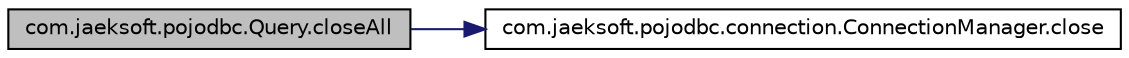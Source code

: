 digraph"com.jaeksoft.pojodbc.Query.closeAll"
{
edge[fontname="Helvetica",fontsize="10",labelfontname="Helvetica",labelfontsize="10"];
node[fontname="Helvetica",fontsize="10",shape=record];
rankdir="LR";
Node1[label="com.jaeksoft.pojodbc.Query.closeAll",height=0.2,width=0.4,color="black",fillcolor="grey75",style="filled",fontcolor="black"];
Node1->Node2[color="midnightblue",fontsize="10",style="solid",fontname="Helvetica"];
Node2[label="com.jaeksoft.pojodbc.connection.ConnectionManager.close",height=0.2,width=0.4,color="black",fillcolor="white",style="filled",URL="$classcom_1_1jaeksoft_1_1pojodbc_1_1connection_1_1_connection_manager.html#ae7071aeacf0dd15e6574e93e2a591490"];
}
